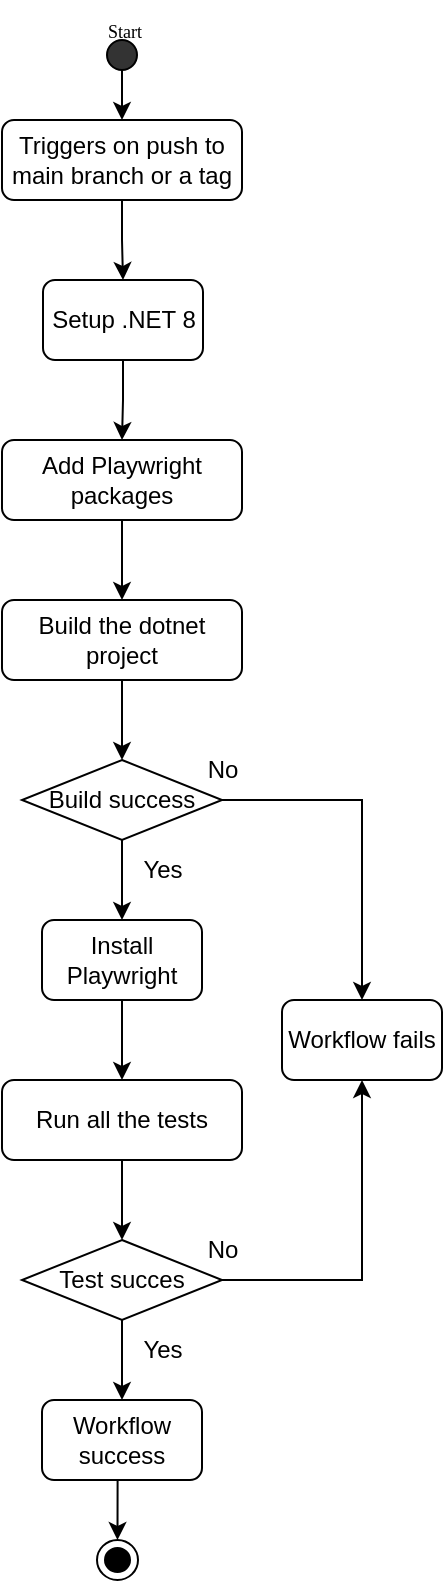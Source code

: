 <mxfile scale="1" border="0" version="25.0.3">
  <diagram name="Page-1" id="G-rA23CXWCa9y9Ryp8LD">
    <mxGraphModel dx="1134" dy="1754" grid="1" gridSize="10" guides="1" tooltips="1" connect="1" arrows="1" fold="1" page="1" pageScale="1" pageWidth="850" pageHeight="1100" math="0" shadow="0">
      <root>
        <mxCell id="0" />
        <mxCell id="1" parent="0" />
        <mxCell id="yB5muwraGhTF6KctleGC-5" style="edgeStyle=orthogonalEdgeStyle;rounded=0;orthogonalLoop=1;jettySize=auto;html=1;exitX=0.5;exitY=1;exitDx=0;exitDy=0;" parent="1" source="yB5muwraGhTF6KctleGC-3" target="yB5muwraGhTF6KctleGC-4" edge="1">
          <mxGeometry relative="1" as="geometry" />
        </mxCell>
        <mxCell id="yB5muwraGhTF6KctleGC-3" value="&lt;font style=&quot;font-size: 12px;&quot;&gt;Add Playwright packages&lt;/font&gt;" style="rounded=1;whiteSpace=wrap;html=1;" parent="1" vertex="1">
          <mxGeometry x="300" y="40" width="120" height="40" as="geometry" />
        </mxCell>
        <mxCell id="yB5muwraGhTF6KctleGC-8" style="edgeStyle=orthogonalEdgeStyle;rounded=0;orthogonalLoop=1;jettySize=auto;html=1;exitX=0.5;exitY=1;exitDx=0;exitDy=0;entryX=0.5;entryY=0;entryDx=0;entryDy=0;" parent="1" source="yB5muwraGhTF6KctleGC-4" target="yB5muwraGhTF6KctleGC-7" edge="1">
          <mxGeometry relative="1" as="geometry" />
        </mxCell>
        <mxCell id="yB5muwraGhTF6KctleGC-4" value="&lt;font face=&quot;Helvetica&quot; style=&quot;font-size: 12px;&quot;&gt;Build the dotnet project&lt;/font&gt;" style="rounded=1;whiteSpace=wrap;html=1;" parent="1" vertex="1">
          <mxGeometry x="300" y="120" width="120" height="40" as="geometry" />
        </mxCell>
        <mxCell id="yB5muwraGhTF6KctleGC-10" style="edgeStyle=orthogonalEdgeStyle;rounded=0;orthogonalLoop=1;jettySize=auto;html=1;exitX=0.5;exitY=1;exitDx=0;exitDy=0;" parent="1" source="yB5muwraGhTF6KctleGC-7" edge="1">
          <mxGeometry relative="1" as="geometry">
            <mxPoint x="360" y="280" as="targetPoint" />
          </mxGeometry>
        </mxCell>
        <mxCell id="yB5muwraGhTF6KctleGC-24" style="edgeStyle=orthogonalEdgeStyle;rounded=0;orthogonalLoop=1;jettySize=auto;html=1;exitX=1;exitY=0.5;exitDx=0;exitDy=0;" parent="1" source="yB5muwraGhTF6KctleGC-7" target="yB5muwraGhTF6KctleGC-12" edge="1">
          <mxGeometry relative="1" as="geometry" />
        </mxCell>
        <mxCell id="yB5muwraGhTF6KctleGC-7" value="&lt;font style=&quot;font-size: 12px;&quot;&gt;Build success&lt;/font&gt;" style="rhombus;whiteSpace=wrap;html=1;" parent="1" vertex="1">
          <mxGeometry x="310" y="200" width="100" height="40" as="geometry" />
        </mxCell>
        <mxCell id="yB5muwraGhTF6KctleGC-16" style="edgeStyle=orthogonalEdgeStyle;rounded=0;orthogonalLoop=1;jettySize=auto;html=1;exitX=0.5;exitY=1;exitDx=0;exitDy=0;entryX=0.5;entryY=0;entryDx=0;entryDy=0;" parent="1" source="yB5muwraGhTF6KctleGC-9" target="yB5muwraGhTF6KctleGC-11" edge="1">
          <mxGeometry relative="1" as="geometry" />
        </mxCell>
        <mxCell id="yB5muwraGhTF6KctleGC-9" value="&lt;font face=&quot;Helvetica&quot; style=&quot;font-size: 12px;&quot;&gt;Run all the tests&lt;/font&gt;" style="rounded=1;whiteSpace=wrap;html=1;" parent="1" vertex="1">
          <mxGeometry x="300" y="360" width="120" height="40" as="geometry" />
        </mxCell>
        <mxCell id="yB5muwraGhTF6KctleGC-18" style="edgeStyle=orthogonalEdgeStyle;rounded=0;orthogonalLoop=1;jettySize=auto;html=1;exitX=0.5;exitY=1;exitDx=0;exitDy=0;entryX=0.5;entryY=0;entryDx=0;entryDy=0;" parent="1" source="yB5muwraGhTF6KctleGC-11" target="yB5muwraGhTF6KctleGC-17" edge="1">
          <mxGeometry relative="1" as="geometry" />
        </mxCell>
        <mxCell id="yB5muwraGhTF6KctleGC-23" style="edgeStyle=orthogonalEdgeStyle;rounded=0;orthogonalLoop=1;jettySize=auto;html=1;exitX=1;exitY=0.5;exitDx=0;exitDy=0;" parent="1" source="yB5muwraGhTF6KctleGC-11" target="yB5muwraGhTF6KctleGC-12" edge="1">
          <mxGeometry relative="1" as="geometry" />
        </mxCell>
        <mxCell id="yB5muwraGhTF6KctleGC-11" value="&lt;font face=&quot;Helvetica&quot; style=&quot;font-size: 12px;&quot;&gt;Test succes&lt;/font&gt;" style="rhombus;whiteSpace=wrap;html=1;" parent="1" vertex="1">
          <mxGeometry x="310" y="440" width="100" height="40" as="geometry" />
        </mxCell>
        <mxCell id="yB5muwraGhTF6KctleGC-12" value="&lt;font face=&quot;Helvetica&quot; style=&quot;font-size: 12px;&quot;&gt;Workflow fails&lt;/font&gt;" style="rounded=1;whiteSpace=wrap;html=1;" parent="1" vertex="1">
          <mxGeometry x="440" y="320" width="80" height="40" as="geometry" />
        </mxCell>
        <mxCell id="F492IPVMaL40UVW_t7ly-2" style="edgeStyle=orthogonalEdgeStyle;rounded=0;orthogonalLoop=1;jettySize=auto;html=1;exitX=0.5;exitY=1;exitDx=0;exitDy=0;entryX=0.5;entryY=0;entryDx=0;entryDy=0;" parent="1" source="yB5muwraGhTF6KctleGC-17" target="F492IPVMaL40UVW_t7ly-1" edge="1">
          <mxGeometry relative="1" as="geometry" />
        </mxCell>
        <mxCell id="yB5muwraGhTF6KctleGC-17" value="&lt;font face=&quot;Helvetica&quot; style=&quot;font-size: 12px;&quot;&gt;Workflow success&lt;/font&gt;" style="rounded=1;whiteSpace=wrap;html=1;" parent="1" vertex="1">
          <mxGeometry x="320" y="520" width="80" height="40" as="geometry" />
        </mxCell>
        <mxCell id="yB5muwraGhTF6KctleGC-25" value="&lt;font style=&quot;font-size: 12px;&quot;&gt;Yes&lt;/font&gt;" style="text;html=1;align=center;verticalAlign=middle;resizable=0;points=[];autosize=1;strokeColor=none;fillColor=none;" parent="1" vertex="1">
          <mxGeometry x="360" y="240" width="40" height="30" as="geometry" />
        </mxCell>
        <mxCell id="yB5muwraGhTF6KctleGC-26" value="&lt;font style=&quot;font-size: 12px;&quot;&gt;No&lt;/font&gt;" style="text;html=1;align=center;verticalAlign=middle;resizable=0;points=[];autosize=1;strokeColor=none;fillColor=none;" parent="1" vertex="1">
          <mxGeometry x="390" y="190" width="40" height="30" as="geometry" />
        </mxCell>
        <mxCell id="yB5muwraGhTF6KctleGC-29" style="edgeStyle=orthogonalEdgeStyle;rounded=0;orthogonalLoop=1;jettySize=auto;html=1;exitX=0.5;exitY=1;exitDx=0;exitDy=0;entryX=0.5;entryY=0;entryDx=0;entryDy=0;" parent="1" source="H0wnJ6G1tqDH8a_wSJMB-4" target="yB5muwraGhTF6KctleGC-3" edge="1">
          <mxGeometry relative="1" as="geometry" />
        </mxCell>
        <mxCell id="yB5muwraGhTF6KctleGC-28" value="" style="ellipse;whiteSpace=wrap;html=1;aspect=fixed;fillColor=#333333;" parent="1" vertex="1">
          <mxGeometry x="352.5" y="-160" width="15" height="15" as="geometry" />
        </mxCell>
        <mxCell id="yB5muwraGhTF6KctleGC-30" value="&lt;font style=&quot;font-size: 9px;&quot; face=&quot;Times New Roman&quot;&gt;Start&lt;/font&gt;" style="text;html=1;align=center;verticalAlign=middle;resizable=0;points=[];autosize=1;strokeColor=none;fillColor=none;" parent="1" vertex="1">
          <mxGeometry x="340.5" y="-180" width="40" height="30" as="geometry" />
        </mxCell>
        <mxCell id="LVAIJhLv3XM2wu_8UI3E-2" style="edgeStyle=orthogonalEdgeStyle;rounded=0;orthogonalLoop=1;jettySize=auto;html=1;exitX=0.5;exitY=1;exitDx=0;exitDy=0;entryX=0.5;entryY=0;entryDx=0;entryDy=0;" parent="1" source="LVAIJhLv3XM2wu_8UI3E-1" target="yB5muwraGhTF6KctleGC-9" edge="1">
          <mxGeometry relative="1" as="geometry" />
        </mxCell>
        <mxCell id="LVAIJhLv3XM2wu_8UI3E-1" value="&lt;font style=&quot;font-size: 12px;&quot;&gt;Install Playwright&lt;/font&gt;" style="rounded=1;whiteSpace=wrap;html=1;" parent="1" vertex="1">
          <mxGeometry x="320" y="280" width="80" height="40" as="geometry" />
        </mxCell>
        <mxCell id="LVAIJhLv3XM2wu_8UI3E-3" value="&lt;font face=&quot;Helvetica&quot; style=&quot;font-size: 12px;&quot;&gt;Yes&lt;/font&gt;" style="text;html=1;align=center;verticalAlign=middle;resizable=0;points=[];autosize=1;strokeColor=none;fillColor=none;" parent="1" vertex="1">
          <mxGeometry x="360" y="480" width="40" height="30" as="geometry" />
        </mxCell>
        <mxCell id="LVAIJhLv3XM2wu_8UI3E-4" value="&lt;font style=&quot;font-size: 12px;&quot;&gt;No&lt;/font&gt;" style="text;html=1;align=center;verticalAlign=middle;resizable=0;points=[];autosize=1;strokeColor=none;fillColor=none;" parent="1" vertex="1">
          <mxGeometry x="390" y="430" width="40" height="30" as="geometry" />
        </mxCell>
        <mxCell id="F492IPVMaL40UVW_t7ly-1" value="" style="ellipse;html=1;shape=endState;fillColor=strokeColor;" parent="1" vertex="1">
          <mxGeometry x="347.5" y="590" width="20.5" height="20" as="geometry" />
        </mxCell>
        <mxCell id="H0wnJ6G1tqDH8a_wSJMB-5" value="" style="edgeStyle=orthogonalEdgeStyle;rounded=0;orthogonalLoop=1;jettySize=auto;html=1;exitX=0.5;exitY=1;exitDx=0;exitDy=0;entryX=0.5;entryY=0;entryDx=0;entryDy=0;" parent="1" source="H0wnJ6G1tqDH8a_wSJMB-6" target="H0wnJ6G1tqDH8a_wSJMB-4" edge="1">
          <mxGeometry relative="1" as="geometry">
            <mxPoint x="360" y="-145" as="sourcePoint" />
            <mxPoint x="360" y="40" as="targetPoint" />
          </mxGeometry>
        </mxCell>
        <mxCell id="H0wnJ6G1tqDH8a_wSJMB-4" value="&lt;font face=&quot;Helvetica&quot; style=&quot;font-size: 12px;&quot;&gt;Setup .NET 8&lt;/font&gt;" style="rounded=1;whiteSpace=wrap;html=1;" parent="1" vertex="1">
          <mxGeometry x="320.5" y="-40" width="80" height="40" as="geometry" />
        </mxCell>
        <mxCell id="H0wnJ6G1tqDH8a_wSJMB-7" value="" style="edgeStyle=orthogonalEdgeStyle;rounded=0;orthogonalLoop=1;jettySize=auto;html=1;exitX=0.5;exitY=1;exitDx=0;exitDy=0;entryX=0.5;entryY=0;entryDx=0;entryDy=0;" parent="1" source="yB5muwraGhTF6KctleGC-28" target="H0wnJ6G1tqDH8a_wSJMB-6" edge="1">
          <mxGeometry relative="1" as="geometry">
            <mxPoint x="360" y="-145" as="sourcePoint" />
            <mxPoint x="361" y="-40" as="targetPoint" />
          </mxGeometry>
        </mxCell>
        <mxCell id="H0wnJ6G1tqDH8a_wSJMB-6" value="&lt;font style=&quot;font-size: 12px;&quot;&gt;Triggers on push to main branch or a tag&lt;/font&gt;" style="rounded=1;whiteSpace=wrap;html=1;" parent="1" vertex="1">
          <mxGeometry x="300" y="-120" width="120" height="40" as="geometry" />
        </mxCell>
      </root>
    </mxGraphModel>
  </diagram>
</mxfile>

